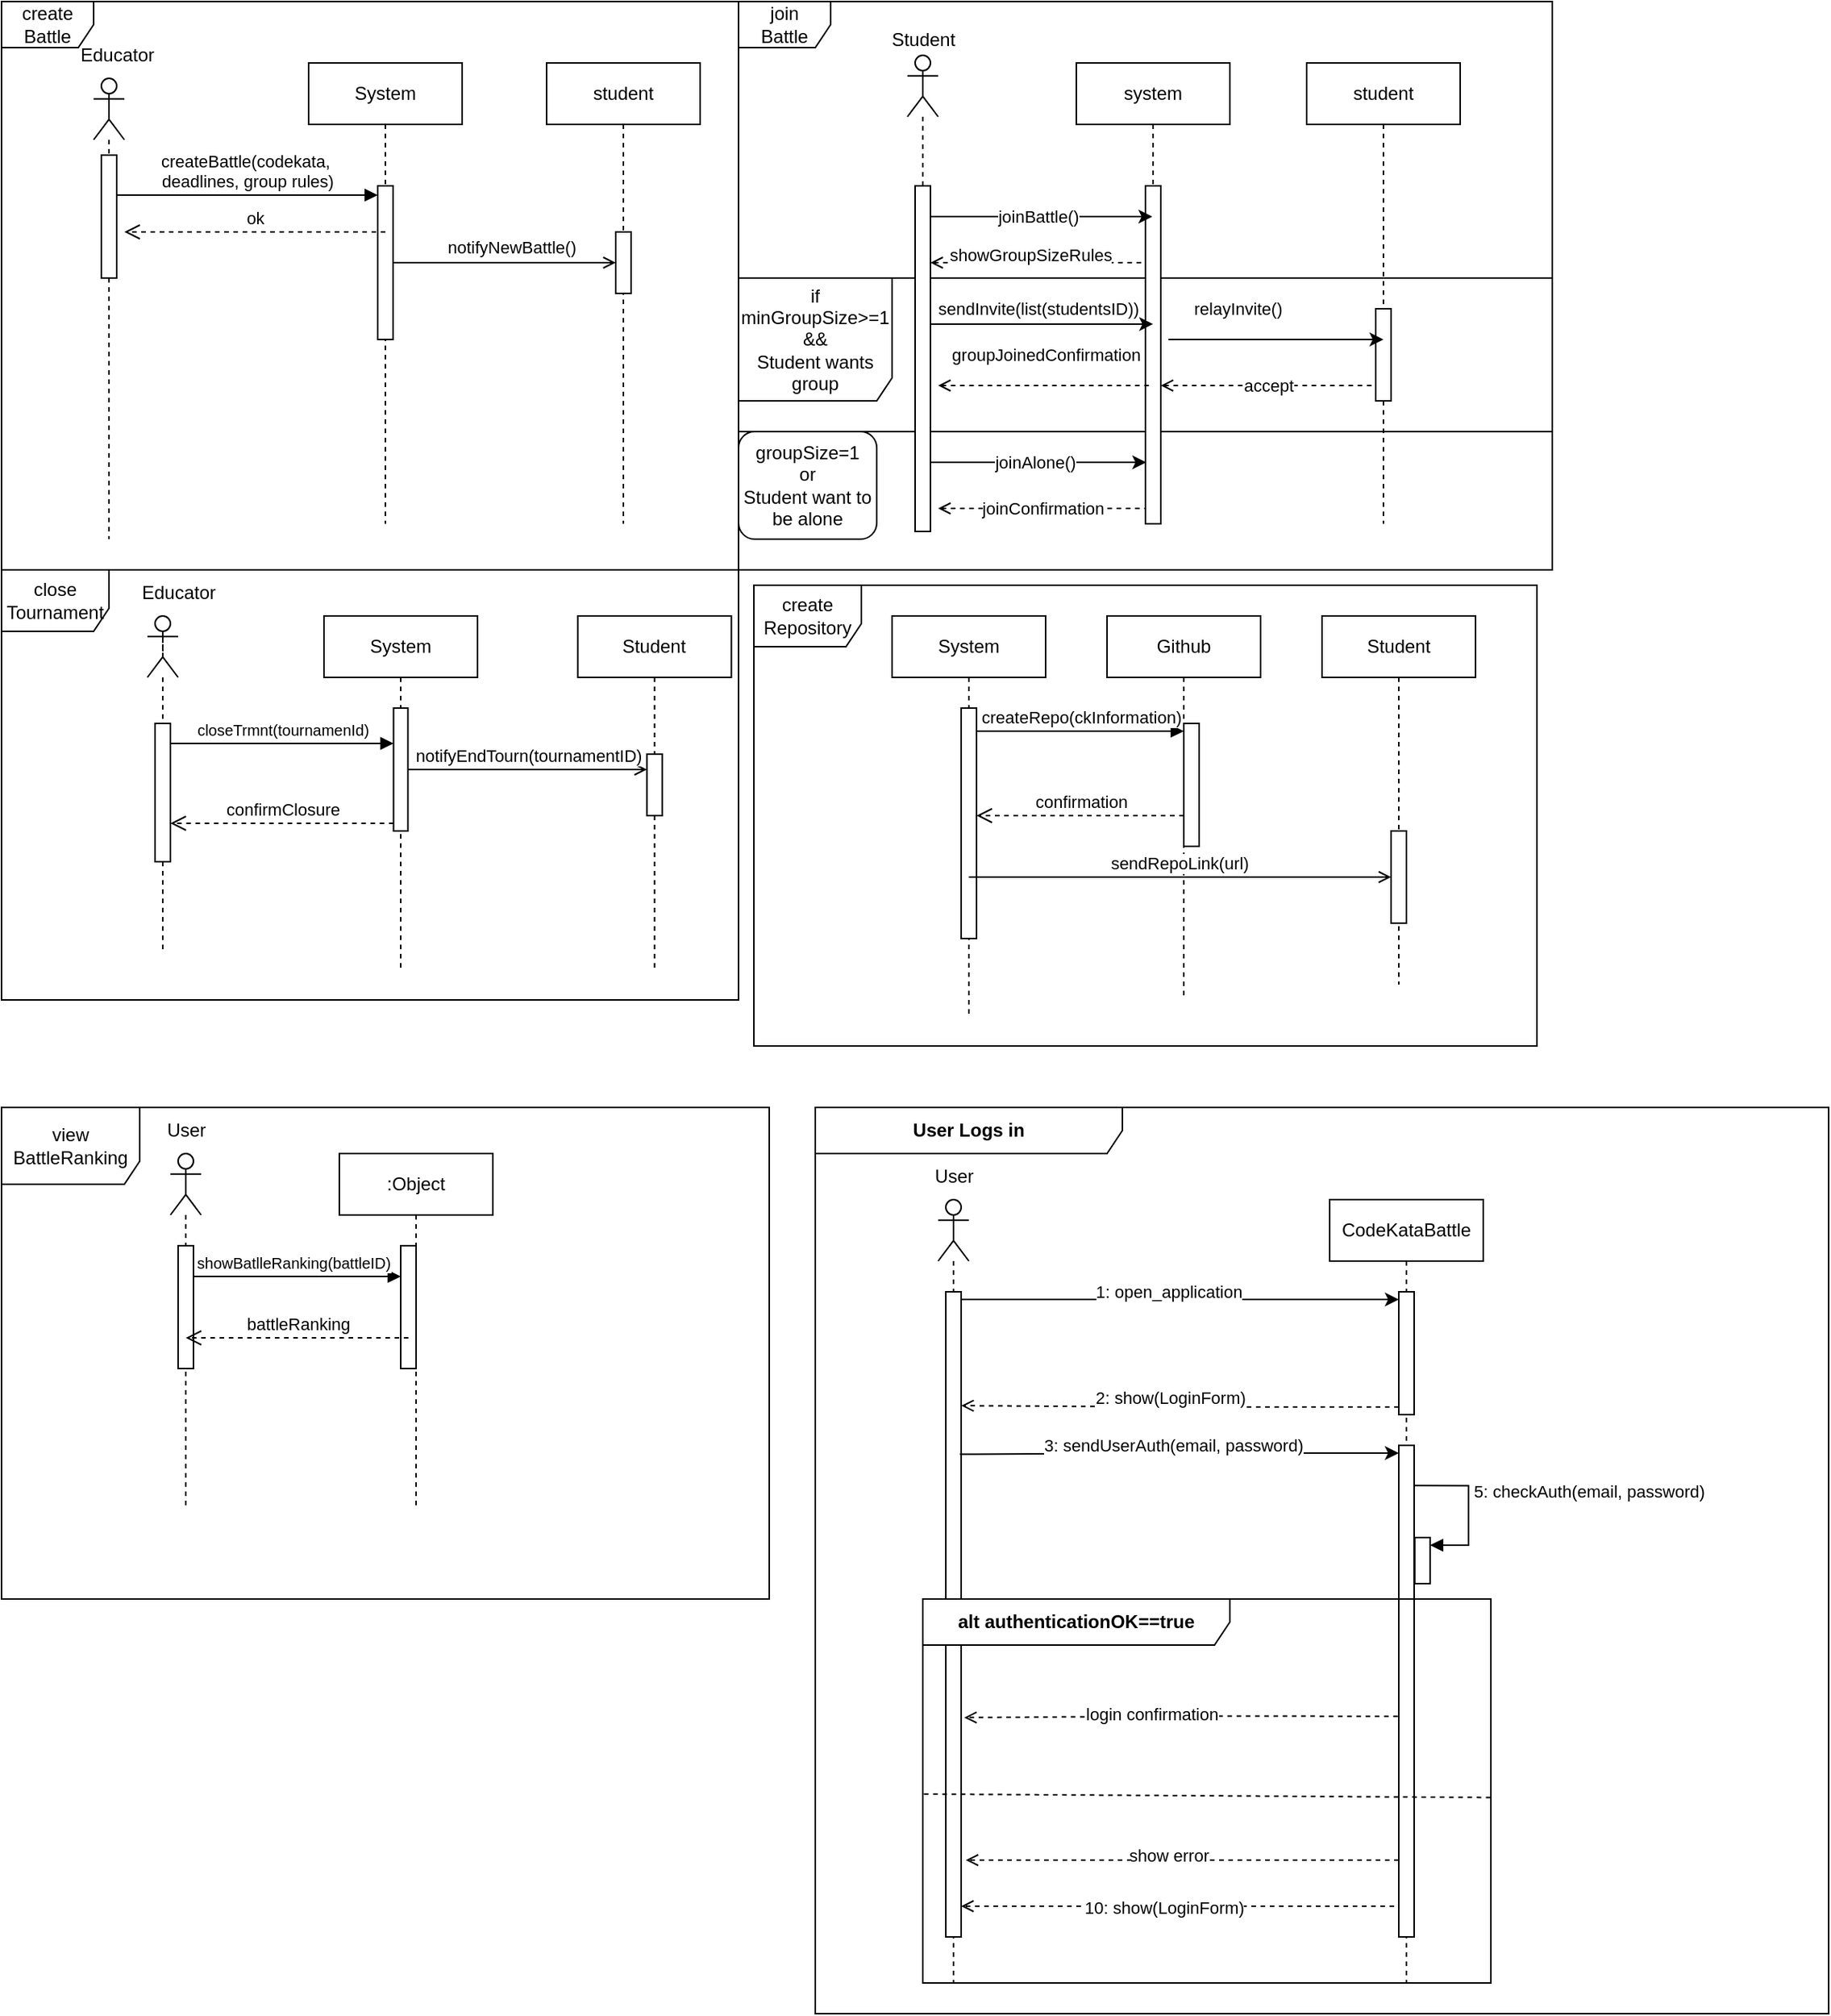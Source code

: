 <mxfile>
    <diagram name="Page-1" id="2YBvvXClWsGukQMizWep">
        <mxGraphModel dx="739" dy="446" grid="1" gridSize="10" guides="1" tooltips="1" connect="1" arrows="1" fold="1" page="1" pageScale="1" pageWidth="850" pageHeight="1100" math="0" shadow="0">
            <root>
                <mxCell id="0"/>
                <mxCell id="1" parent="0"/>
                <mxCell id="16" value="&lt;b&gt;User Logs in&lt;br&gt;&lt;/b&gt;" style="shape=umlFrame;whiteSpace=wrap;html=1;pointerEvents=0;width=200;height=30;" vertex="1" parent="1">
                    <mxGeometry x="550" y="720" width="660" height="590" as="geometry"/>
                </mxCell>
                <mxCell id="ar3UEvt62J7_QRy36t76-14" value="&lt;div&gt;join&lt;/div&gt;&lt;div&gt;Battle&lt;br&gt;&lt;/div&gt;" style="shape=umlFrame;whiteSpace=wrap;html=1;pointerEvents=0;" parent="1" vertex="1">
                    <mxGeometry x="500" width="530" height="370" as="geometry"/>
                </mxCell>
                <mxCell id="ar3UEvt62J7_QRy36t76-5" value="&lt;div&gt;create &lt;br&gt;&lt;/div&gt;&lt;div&gt;Battle&lt;br&gt;&lt;/div&gt;" style="shape=umlFrame;whiteSpace=wrap;html=1;pointerEvents=0;" parent="1" vertex="1">
                    <mxGeometry x="20" width="480" height="370" as="geometry"/>
                </mxCell>
                <mxCell id="ar3UEvt62J7_QRy36t76-15" value="&lt;div&gt;if minGroupSize&amp;gt;=1&lt;/div&gt;&lt;div&gt;&amp;amp;&amp;amp;&lt;/div&gt;&lt;div&gt;Student wants group&lt;br&gt;&lt;/div&gt;" style="shape=umlFrame;whiteSpace=wrap;html=1;pointerEvents=0;width=100;height=80;" parent="1" vertex="1">
                    <mxGeometry x="500" y="180" width="530" height="100" as="geometry"/>
                </mxCell>
                <mxCell id="aM9ryv3xv72pqoxQDRHE-5" value="System" style="shape=umlLifeline;perimeter=lifelinePerimeter;whiteSpace=wrap;html=1;container=0;dropTarget=0;collapsible=0;recursiveResize=0;outlineConnect=0;portConstraint=eastwest;newEdgeStyle={&quot;edgeStyle&quot;:&quot;elbowEdgeStyle&quot;,&quot;elbow&quot;:&quot;vertical&quot;,&quot;curved&quot;:0,&quot;rounded&quot;:0};" parent="1" vertex="1">
                    <mxGeometry x="220" y="40" width="100" height="300" as="geometry"/>
                </mxCell>
                <mxCell id="aM9ryv3xv72pqoxQDRHE-6" value="" style="html=1;points=[];perimeter=orthogonalPerimeter;outlineConnect=0;targetShapes=umlLifeline;portConstraint=eastwest;newEdgeStyle={&quot;edgeStyle&quot;:&quot;elbowEdgeStyle&quot;,&quot;elbow&quot;:&quot;vertical&quot;,&quot;curved&quot;:0,&quot;rounded&quot;:0};" parent="aM9ryv3xv72pqoxQDRHE-5" vertex="1">
                    <mxGeometry x="45" y="80" width="10" height="100" as="geometry"/>
                </mxCell>
                <mxCell id="aM9ryv3xv72pqoxQDRHE-7" value="&lt;div&gt;createBattle(codekata,&amp;nbsp;&lt;/div&gt;&lt;div&gt;deadlines, group rules)&lt;/div&gt;" style="html=1;verticalAlign=bottom;endArrow=block;edgeStyle=elbowEdgeStyle;elbow=horizontal;curved=0;rounded=0;" parent="1" edge="1">
                    <mxGeometry relative="1" as="geometry">
                        <mxPoint x="95" y="126" as="sourcePoint"/>
                        <Array as="points">
                            <mxPoint x="180" y="126"/>
                        </Array>
                        <mxPoint x="265" y="126" as="targetPoint"/>
                    </mxGeometry>
                </mxCell>
                <mxCell id="aM9ryv3xv72pqoxQDRHE-8" value="ok" style="html=1;verticalAlign=bottom;endArrow=open;dashed=1;endSize=8;edgeStyle=elbowEdgeStyle;elbow=vertical;curved=0;rounded=0;" parent="1" edge="1">
                    <mxGeometry relative="1" as="geometry">
                        <mxPoint x="100" y="150" as="targetPoint"/>
                        <Array as="points">
                            <mxPoint x="195" y="150"/>
                        </Array>
                        <mxPoint x="270" y="150" as="sourcePoint"/>
                    </mxGeometry>
                </mxCell>
                <mxCell id="ar3UEvt62J7_QRy36t76-1" value="student" style="shape=umlLifeline;perimeter=lifelinePerimeter;whiteSpace=wrap;html=1;container=1;dropTarget=0;collapsible=0;recursiveResize=0;outlineConnect=0;portConstraint=eastwest;newEdgeStyle={&quot;curved&quot;:0,&quot;rounded&quot;:0};" parent="1" vertex="1">
                    <mxGeometry x="375" y="40" width="100" height="300" as="geometry"/>
                </mxCell>
                <mxCell id="ar3UEvt62J7_QRy36t76-2" value="notifyNewBattle()" style="endArrow=open;html=1;rounded=0;endFill=0;" parent="1" source="aM9ryv3xv72pqoxQDRHE-6" target="6" edge="1">
                    <mxGeometry x="0.039" y="10" width="50" height="50" relative="1" as="geometry">
                        <mxPoint x="280" y="170" as="sourcePoint"/>
                        <mxPoint x="450" y="230" as="targetPoint"/>
                        <Array as="points">
                            <mxPoint x="310" y="170"/>
                        </Array>
                        <mxPoint x="1" as="offset"/>
                    </mxGeometry>
                </mxCell>
                <mxCell id="ar3UEvt62J7_QRy36t76-7" value="system" style="shape=umlLifeline;perimeter=lifelinePerimeter;whiteSpace=wrap;html=1;container=1;dropTarget=0;collapsible=0;recursiveResize=0;outlineConnect=0;portConstraint=eastwest;newEdgeStyle={&quot;curved&quot;:0,&quot;rounded&quot;:0};" parent="1" vertex="1">
                    <mxGeometry x="720" y="40" width="100" height="300" as="geometry"/>
                </mxCell>
                <mxCell id="ar3UEvt62J7_QRy36t76-10" value="" style="html=1;points=[];perimeter=orthogonalPerimeter;outlineConnect=0;targetShapes=umlLifeline;portConstraint=eastwest;newEdgeStyle={&quot;edgeStyle&quot;:&quot;elbowEdgeStyle&quot;,&quot;elbow&quot;:&quot;vertical&quot;,&quot;curved&quot;:0,&quot;rounded&quot;:0};" parent="ar3UEvt62J7_QRy36t76-7" vertex="1">
                    <mxGeometry x="45" y="80" width="10" height="220" as="geometry"/>
                </mxCell>
                <mxCell id="ar3UEvt62J7_QRy36t76-8" value="student" style="shape=umlLifeline;perimeter=lifelinePerimeter;whiteSpace=wrap;html=1;container=1;dropTarget=0;collapsible=0;recursiveResize=0;outlineConnect=0;portConstraint=eastwest;newEdgeStyle={&quot;curved&quot;:0,&quot;rounded&quot;:0};" parent="1" vertex="1">
                    <mxGeometry x="870" y="40" width="100" height="300" as="geometry"/>
                </mxCell>
                <mxCell id="ar3UEvt62J7_QRy36t76-11" value="" style="html=1;points=[];perimeter=orthogonalPerimeter;outlineConnect=0;targetShapes=umlLifeline;portConstraint=eastwest;newEdgeStyle={&quot;edgeStyle&quot;:&quot;elbowEdgeStyle&quot;,&quot;elbow&quot;:&quot;vertical&quot;,&quot;curved&quot;:0,&quot;rounded&quot;:0};" parent="ar3UEvt62J7_QRy36t76-8" vertex="1">
                    <mxGeometry x="45" y="160" width="10" height="60" as="geometry"/>
                </mxCell>
                <mxCell id="ar3UEvt62J7_QRy36t76-12" value="joinBattle()" style="endArrow=classic;html=1;rounded=0;" parent="1" edge="1">
                    <mxGeometry width="50" height="50" relative="1" as="geometry">
                        <mxPoint x="619.5" y="140" as="sourcePoint"/>
                        <mxPoint x="769.5" y="140" as="targetPoint"/>
                    </mxGeometry>
                </mxCell>
                <mxCell id="ar3UEvt62J7_QRy36t76-13" value="showGroupSizeRules" style="endArrow=none;dashed=1;html=1;rounded=0;startArrow=open;startFill=0;" parent="1" edge="1">
                    <mxGeometry x="-0.071" y="5" width="50" height="50" relative="1" as="geometry">
                        <mxPoint x="625" y="170" as="sourcePoint"/>
                        <mxPoint x="765" y="170" as="targetPoint"/>
                        <mxPoint as="offset"/>
                    </mxGeometry>
                </mxCell>
                <mxCell id="ar3UEvt62J7_QRy36t76-16" value="sendInvite(list(studentsID))" style="endArrow=classic;html=1;rounded=0;entryX=0.5;entryY=0.409;entryDx=0;entryDy=0;entryPerimeter=0;" parent="1" source="ar3UEvt62J7_QRy36t76-44" target="ar3UEvt62J7_QRy36t76-10" edge="1">
                    <mxGeometry x="-0.035" y="10" width="50" height="50" relative="1" as="geometry">
                        <mxPoint x="630.5" y="210" as="sourcePoint"/>
                        <mxPoint x="760" y="210" as="targetPoint"/>
                        <mxPoint as="offset"/>
                    </mxGeometry>
                </mxCell>
                <mxCell id="ar3UEvt62J7_QRy36t76-17" value="relayInvite()" style="endArrow=classic;html=1;rounded=0;" parent="1" edge="1">
                    <mxGeometry x="-0.357" y="20" width="50" height="50" relative="1" as="geometry">
                        <mxPoint x="780" y="220" as="sourcePoint"/>
                        <mxPoint x="920" y="220" as="targetPoint"/>
                        <Array as="points">
                            <mxPoint x="820" y="220"/>
                        </Array>
                        <mxPoint as="offset"/>
                    </mxGeometry>
                </mxCell>
                <mxCell id="ar3UEvt62J7_QRy36t76-19" value="groupJoinedConfirmation" style="endArrow=none;dashed=1;html=1;rounded=0;startArrow=open;startFill=0;" parent="1" edge="1">
                    <mxGeometry y="20" width="50" height="50" relative="1" as="geometry">
                        <mxPoint x="630" y="250" as="sourcePoint"/>
                        <mxPoint x="770" y="250" as="targetPoint"/>
                        <mxPoint as="offset"/>
                    </mxGeometry>
                </mxCell>
                <mxCell id="ar3UEvt62J7_QRy36t76-20" value="&lt;div&gt;groupSize=1&lt;/div&gt;&lt;div&gt;or&lt;/div&gt;&lt;div&gt;Student want to be alone&lt;br&gt;&lt;/div&gt;" style="rounded=1;whiteSpace=wrap;html=1;" parent="1" vertex="1">
                    <mxGeometry x="500" y="280" width="90" height="70" as="geometry"/>
                </mxCell>
                <mxCell id="ar3UEvt62J7_QRy36t76-21" value="joinAlone()" style="endArrow=classic;html=1;rounded=0;" parent="1" edge="1">
                    <mxGeometry width="50" height="50" relative="1" as="geometry">
                        <mxPoint x="620" y="300" as="sourcePoint"/>
                        <mxPoint x="765.5" y="300" as="targetPoint"/>
                    </mxGeometry>
                </mxCell>
                <mxCell id="ar3UEvt62J7_QRy36t76-22" value="joinConfirmation" style="endArrow=none;dashed=1;html=1;rounded=0;startArrow=open;startFill=0;" parent="1" target="ar3UEvt62J7_QRy36t76-10" edge="1">
                    <mxGeometry width="50" height="50" relative="1" as="geometry">
                        <mxPoint x="630" y="330" as="sourcePoint"/>
                        <mxPoint x="760" y="330" as="targetPoint"/>
                    </mxGeometry>
                </mxCell>
                <mxCell id="ar3UEvt62J7_QRy36t76-23" value="&lt;div&gt;close&lt;/div&gt;&lt;div&gt;Tournament&lt;br&gt;&lt;/div&gt;" style="shape=umlFrame;whiteSpace=wrap;html=1;pointerEvents=0;width=70;height=40;" parent="1" vertex="1">
                    <mxGeometry x="20" y="370" width="480" height="280" as="geometry"/>
                </mxCell>
                <mxCell id="ar3UEvt62J7_QRy36t76-25" value="System" style="shape=umlLifeline;perimeter=lifelinePerimeter;whiteSpace=wrap;html=1;container=1;dropTarget=0;collapsible=0;recursiveResize=0;outlineConnect=0;portConstraint=eastwest;newEdgeStyle={&quot;curved&quot;:0,&quot;rounded&quot;:0};" parent="1" vertex="1">
                    <mxGeometry x="230" y="400" width="100" height="230" as="geometry"/>
                </mxCell>
                <mxCell id="ar3UEvt62J7_QRy36t76-26" value="Student" style="shape=umlLifeline;perimeter=lifelinePerimeter;whiteSpace=wrap;html=1;container=1;dropTarget=0;collapsible=0;recursiveResize=0;outlineConnect=0;portConstraint=eastwest;newEdgeStyle={&quot;curved&quot;:0,&quot;rounded&quot;:0};" parent="1" vertex="1">
                    <mxGeometry x="395.31" y="400" width="100" height="230" as="geometry"/>
                </mxCell>
                <mxCell id="ar3UEvt62J7_QRy36t76-28" value="&lt;font style=&quot;font-size: 10px;&quot;&gt;closeTrmnt(tournamenId)&lt;/font&gt;" style="html=1;verticalAlign=bottom;endArrow=block;curved=0;rounded=0;" parent="1" source="ar3UEvt62J7_QRy36t76-46" edge="1">
                    <mxGeometry x="0.003" relative="1" as="geometry">
                        <mxPoint x="137.76" y="483" as="sourcePoint"/>
                        <mxPoint x="275.3" y="483" as="targetPoint"/>
                        <mxPoint as="offset"/>
                    </mxGeometry>
                </mxCell>
                <mxCell id="ar3UEvt62J7_QRy36t76-29" value="confirmClosure" style="html=1;verticalAlign=bottom;endArrow=open;dashed=1;endSize=8;curved=0;rounded=0;exitX=0;exitY=1;exitDx=0;exitDy=-5;" parent="1" source="ar3UEvt62J7_QRy36t76-27" target="ar3UEvt62J7_QRy36t76-46" edge="1">
                    <mxGeometry relative="1" as="geometry">
                        <mxPoint x="150" y="535" as="targetPoint"/>
                    </mxGeometry>
                </mxCell>
                <mxCell id="ar3UEvt62J7_QRy36t76-36" value="notifyEndTourn(tournamentID)" style="html=1;verticalAlign=bottom;startArrow=none;startFill=0;endArrow=open;startSize=8;curved=0;rounded=0;endFill=0;" parent="1" source="ar3UEvt62J7_QRy36t76-27" edge="1">
                    <mxGeometry width="60" relative="1" as="geometry">
                        <mxPoint x="300.0" y="500" as="sourcePoint"/>
                        <mxPoint x="440.31" y="500" as="targetPoint"/>
                    </mxGeometry>
                </mxCell>
                <mxCell id="ar3UEvt62J7_QRy36t76-37" value="&lt;div&gt;create&lt;/div&gt;&lt;div&gt;Repository&lt;br&gt;&lt;/div&gt;" style="shape=umlFrame;whiteSpace=wrap;html=1;pointerEvents=0;width=70;height=40;" parent="1" vertex="1">
                    <mxGeometry x="510" y="380" width="510" height="300" as="geometry"/>
                </mxCell>
                <mxCell id="ar3UEvt62J7_QRy36t76-38" value="System" style="shape=umlLifeline;perimeter=lifelinePerimeter;whiteSpace=wrap;html=1;container=1;dropTarget=0;collapsible=0;recursiveResize=0;outlineConnect=0;portConstraint=eastwest;newEdgeStyle={&quot;curved&quot;:0,&quot;rounded&quot;:0};" parent="1" vertex="1">
                    <mxGeometry x="600" y="400" width="100" height="260" as="geometry"/>
                </mxCell>
                <mxCell id="ar3UEvt62J7_QRy36t76-47" value="" style="html=1;points=[[0,0,0,0,5],[0,1,0,0,-5],[1,0,0,0,5],[1,1,0,0,-5]];perimeter=orthogonalPerimeter;outlineConnect=0;targetShapes=umlLifeline;portConstraint=eastwest;newEdgeStyle={&quot;curved&quot;:0,&quot;rounded&quot;:0};" parent="ar3UEvt62J7_QRy36t76-38" vertex="1">
                    <mxGeometry x="45" y="60" width="10" height="150" as="geometry"/>
                </mxCell>
                <mxCell id="ar3UEvt62J7_QRy36t76-39" value="Github" style="shape=umlLifeline;perimeter=lifelinePerimeter;whiteSpace=wrap;html=1;container=1;dropTarget=0;collapsible=0;recursiveResize=0;outlineConnect=0;portConstraint=eastwest;newEdgeStyle={&quot;curved&quot;:0,&quot;rounded&quot;:0};" parent="1" vertex="1">
                    <mxGeometry x="740" y="400" width="100" height="250" as="geometry"/>
                </mxCell>
                <mxCell id="ar3UEvt62J7_QRy36t76-51" value="" style="html=1;points=[[0,0,0,0,5],[0,1,0,0,-5],[1,0,0,0,5],[1,1,0,0,-5]];perimeter=orthogonalPerimeter;outlineConnect=0;targetShapes=umlLifeline;portConstraint=eastwest;newEdgeStyle={&quot;curved&quot;:0,&quot;rounded&quot;:0};" parent="ar3UEvt62J7_QRy36t76-39" vertex="1">
                    <mxGeometry x="50" y="70" width="10" height="80" as="geometry"/>
                </mxCell>
                <mxCell id="ar3UEvt62J7_QRy36t76-40" value="Student" style="shape=umlLifeline;perimeter=lifelinePerimeter;whiteSpace=wrap;html=1;container=1;dropTarget=0;collapsible=0;recursiveResize=0;outlineConnect=0;portConstraint=eastwest;newEdgeStyle={&quot;curved&quot;:0,&quot;rounded&quot;:0};" parent="1" vertex="1">
                    <mxGeometry x="880" y="400" width="100" height="240" as="geometry"/>
                </mxCell>
                <mxCell id="ar3UEvt62J7_QRy36t76-41" value="" style="shape=umlLifeline;perimeter=lifelinePerimeter;whiteSpace=wrap;html=1;container=1;dropTarget=0;collapsible=0;recursiveResize=0;outlineConnect=0;portConstraint=eastwest;newEdgeStyle={&quot;curved&quot;:0,&quot;rounded&quot;:0};participant=umlActor;" parent="1" vertex="1">
                    <mxGeometry x="80" y="50" width="20" height="300" as="geometry"/>
                </mxCell>
                <mxCell id="ar3UEvt62J7_QRy36t76-43" value="" style="html=1;points=[[0,0,0,0,5],[0,1,0,0,-5],[1,0,0,0,5],[1,1,0,0,-5]];perimeter=orthogonalPerimeter;outlineConnect=0;targetShapes=umlLifeline;portConstraint=eastwest;newEdgeStyle={&quot;curved&quot;:0,&quot;rounded&quot;:0};" parent="ar3UEvt62J7_QRy36t76-41" vertex="1">
                    <mxGeometry x="5" y="50" width="10" height="80" as="geometry"/>
                </mxCell>
                <mxCell id="ar3UEvt62J7_QRy36t76-42" value="" style="shape=umlLifeline;perimeter=lifelinePerimeter;whiteSpace=wrap;html=1;container=1;dropTarget=0;collapsible=0;recursiveResize=0;outlineConnect=0;portConstraint=eastwest;newEdgeStyle={&quot;curved&quot;:0,&quot;rounded&quot;:0};participant=umlActor;shadow=0;labelBackgroundColor=none;labelBorderColor=none;" parent="1" vertex="1">
                    <mxGeometry x="610" y="35" width="20" height="310" as="geometry"/>
                </mxCell>
                <mxCell id="ar3UEvt62J7_QRy36t76-44" value="" style="html=1;points=[[0,0,0,0,5],[0,1,0,0,-5],[1,0,0,0,5],[1,1,0,0,-5]];perimeter=orthogonalPerimeter;outlineConnect=0;targetShapes=umlLifeline;portConstraint=eastwest;newEdgeStyle={&quot;curved&quot;:0,&quot;rounded&quot;:0};" parent="ar3UEvt62J7_QRy36t76-42" vertex="1">
                    <mxGeometry x="5" y="85" width="10" height="225" as="geometry"/>
                </mxCell>
                <mxCell id="ar3UEvt62J7_QRy36t76-45" value="Educator" style="shape=umlLifeline;perimeter=lifelinePerimeter;whiteSpace=wrap;html=1;container=1;dropTarget=0;collapsible=0;recursiveResize=0;outlineConnect=0;portConstraint=eastwest;newEdgeStyle={&quot;curved&quot;:0,&quot;rounded&quot;:0};participant=umlActor;fontColor=#FFFFFF;" parent="1" vertex="1">
                    <mxGeometry x="115" y="400" width="20" height="220" as="geometry"/>
                </mxCell>
                <mxCell id="ar3UEvt62J7_QRy36t76-46" value="" style="html=1;points=[[0,0,0,0,5],[0,1,0,0,-5],[1,0,0,0,5],[1,1,0,0,-5]];perimeter=orthogonalPerimeter;outlineConnect=0;targetShapes=umlLifeline;portConstraint=eastwest;newEdgeStyle={&quot;curved&quot;:0,&quot;rounded&quot;:0};" parent="ar3UEvt62J7_QRy36t76-45" vertex="1">
                    <mxGeometry x="5" y="70" width="10" height="90" as="geometry"/>
                </mxCell>
                <mxCell id="ar3UEvt62J7_QRy36t76-52" value="createRepo(ckInformation)" style="html=1;verticalAlign=bottom;endArrow=block;curved=0;rounded=0;entryX=0;entryY=0;entryDx=0;entryDy=5;" parent="1" source="ar3UEvt62J7_QRy36t76-47" target="ar3UEvt62J7_QRy36t76-51" edge="1">
                    <mxGeometry relative="1" as="geometry">
                        <mxPoint x="660" y="475" as="sourcePoint"/>
                    </mxGeometry>
                </mxCell>
                <mxCell id="ar3UEvt62J7_QRy36t76-53" value="confirmation" style="html=1;verticalAlign=bottom;endArrow=open;dashed=1;endSize=8;curved=0;rounded=0;exitX=0;exitY=1;exitDx=0;exitDy=-5;" parent="1" target="ar3UEvt62J7_QRy36t76-47" edge="1">
                    <mxGeometry relative="1" as="geometry">
                        <mxPoint x="660" y="530" as="targetPoint"/>
                        <mxPoint x="790" y="530" as="sourcePoint"/>
                    </mxGeometry>
                </mxCell>
                <mxCell id="ar3UEvt62J7_QRy36t76-55" value="&lt;div&gt;view&lt;/div&gt;&lt;div&gt;BattleRanking&lt;br&gt;&lt;/div&gt;" style="shape=umlFrame;whiteSpace=wrap;html=1;pointerEvents=0;width=90;height=50;" parent="1" vertex="1">
                    <mxGeometry x="20" y="720" width="500" height="320" as="geometry"/>
                </mxCell>
                <mxCell id="ar3UEvt62J7_QRy36t76-57" value="" style="shape=umlLifeline;perimeter=lifelinePerimeter;whiteSpace=wrap;html=1;container=1;dropTarget=0;collapsible=0;recursiveResize=0;outlineConnect=0;portConstraint=eastwest;newEdgeStyle={&quot;curved&quot;:0,&quot;rounded&quot;:0};participant=umlActor;size=40;" parent="1" vertex="1">
                    <mxGeometry x="130" y="750" width="20" height="230" as="geometry"/>
                </mxCell>
                <mxCell id="ar3UEvt62J7_QRy36t76-58" value="" style="html=1;points=[[0,0,0,0,5],[0,1,0,0,-5],[1,0,0,0,5],[1,1,0,0,-5]];perimeter=orthogonalPerimeter;outlineConnect=0;targetShapes=umlLifeline;portConstraint=eastwest;newEdgeStyle={&quot;curved&quot;:0,&quot;rounded&quot;:0};" parent="ar3UEvt62J7_QRy36t76-57" vertex="1">
                    <mxGeometry x="5" y="60" width="10" height="80" as="geometry"/>
                </mxCell>
                <mxCell id="4" value="" style="html=1;points=[[0,0,0,0,5],[0,1,0,0,-5],[1,0,0,0,5],[1,1,0,0,-5]];perimeter=orthogonalPerimeter;outlineConnect=0;targetShapes=umlLifeline;portConstraint=eastwest;newEdgeStyle={&quot;curved&quot;:0,&quot;rounded&quot;:0};" parent="1" vertex="1">
                    <mxGeometry x="925" y="540" width="10" height="60" as="geometry"/>
                </mxCell>
                <mxCell id="ar3UEvt62J7_QRy36t76-63" value=":Object" style="shape=umlLifeline;perimeter=lifelinePerimeter;whiteSpace=wrap;html=1;container=1;dropTarget=0;collapsible=0;recursiveResize=0;outlineConnect=0;portConstraint=eastwest;newEdgeStyle={&quot;curved&quot;:0,&quot;rounded&quot;:0};" parent="1" vertex="1">
                    <mxGeometry x="240" y="750" width="100" height="230" as="geometry"/>
                </mxCell>
                <mxCell id="ar3UEvt62J7_QRy36t76-67" value="" style="html=1;points=[[0,0,0,0,5],[0,1,0,0,-5],[1,0,0,0,5],[1,1,0,0,-5]];perimeter=orthogonalPerimeter;outlineConnect=0;targetShapes=umlLifeline;portConstraint=eastwest;newEdgeStyle={&quot;curved&quot;:0,&quot;rounded&quot;:0};" parent="ar3UEvt62J7_QRy36t76-63" vertex="1">
                    <mxGeometry x="40" y="60" width="10" height="80" as="geometry"/>
                </mxCell>
                <mxCell id="ar3UEvt62J7_QRy36t76-68" value="showBatlleRanking(battleID)" style="html=1;verticalAlign=bottom;endArrow=block;curved=0;rounded=0;entryX=0;entryY=0;entryDx=0;entryDy=5;exitX=1;exitY=0;exitDx=0;exitDy=5;exitPerimeter=0;fontSize=10;" parent="1" edge="1">
                    <mxGeometry x="-0.037" relative="1" as="geometry">
                        <mxPoint x="145" y="830" as="sourcePoint"/>
                        <mxPoint x="280.0" y="830" as="targetPoint"/>
                        <mxPoint as="offset"/>
                    </mxGeometry>
                </mxCell>
                <mxCell id="ar3UEvt62J7_QRy36t76-69" value="battleRanking" style="html=1;verticalAlign=bottom;endArrow=open;dashed=1;endSize=8;curved=0;rounded=0;exitX=0;exitY=1;exitDx=0;exitDy=-5;entryX=0;entryY=1;entryDx=0;entryDy=-5;entryPerimeter=0;" parent="1" edge="1">
                    <mxGeometry relative="1" as="geometry">
                        <mxPoint x="140" y="870" as="targetPoint"/>
                        <mxPoint x="285.0" y="870" as="sourcePoint"/>
                    </mxGeometry>
                </mxCell>
                <mxCell id="ar3UEvt62J7_QRy36t76-18" value="accept" style="endArrow=none;dashed=1;html=1;rounded=0;startArrow=open;startFill=0;" parent="1" source="ar3UEvt62J7_QRy36t76-10" target="ar3UEvt62J7_QRy36t76-11" edge="1">
                    <mxGeometry width="50" height="50" relative="1" as="geometry">
                        <mxPoint x="620" y="180" as="sourcePoint"/>
                        <mxPoint x="670" y="130" as="targetPoint"/>
                        <Array as="points">
                            <mxPoint x="900" y="250"/>
                        </Array>
                    </mxGeometry>
                </mxCell>
                <mxCell id="ar3UEvt62J7_QRy36t76-54" value="sendRepoLink(url)" style="html=1;verticalAlign=bottom;endArrow=open;curved=0;rounded=0;endFill=0;" parent="1" target="4" edge="1">
                    <mxGeometry width="80" relative="1" as="geometry">
                        <mxPoint x="649.949" y="570" as="sourcePoint"/>
                        <mxPoint x="920" y="570" as="targetPoint"/>
                    </mxGeometry>
                </mxCell>
                <mxCell id="5" value="" style="html=1;points=[[0,0,0,0,5],[0,1,0,0,-5],[1,0,0,0,5],[1,1,0,0,-5]];perimeter=orthogonalPerimeter;outlineConnect=0;targetShapes=umlLifeline;portConstraint=eastwest;newEdgeStyle={&quot;curved&quot;:0,&quot;rounded&quot;:0};" parent="1" vertex="1">
                    <mxGeometry x="440.31" y="490" width="10" height="40" as="geometry"/>
                </mxCell>
                <mxCell id="6" value="" style="html=1;points=[[0,0,0,0,5],[0,1,0,0,-5],[1,0,0,0,5],[1,1,0,0,-5]];perimeter=orthogonalPerimeter;outlineConnect=0;targetShapes=umlLifeline;portConstraint=eastwest;newEdgeStyle={&quot;curved&quot;:0,&quot;rounded&quot;:0};" parent="1" vertex="1">
                    <mxGeometry x="420" y="150" width="10" height="40" as="geometry"/>
                </mxCell>
                <mxCell id="10" value="Educator&lt;br&gt;" style="text;html=1;align=center;verticalAlign=middle;resizable=0;points=[];autosize=1;strokeColor=none;fillColor=none;" parent="1" vertex="1">
                    <mxGeometry x="100" y="370" width="70" height="30" as="geometry"/>
                </mxCell>
                <mxCell id="12" value="Educator&lt;br&gt;" style="text;html=1;align=center;verticalAlign=middle;resizable=0;points=[];autosize=1;strokeColor=none;fillColor=none;" parent="1" vertex="1">
                    <mxGeometry x="60" y="20" width="70" height="30" as="geometry"/>
                </mxCell>
                <mxCell id="13" value="Student" style="text;html=1;align=center;verticalAlign=middle;resizable=0;points=[];autosize=1;strokeColor=none;fillColor=none;" parent="1" vertex="1">
                    <mxGeometry x="585" y="10" width="70" height="30" as="geometry"/>
                </mxCell>
                <mxCell id="14" value="User" style="text;html=1;align=center;verticalAlign=middle;resizable=0;points=[];autosize=1;strokeColor=none;fillColor=none;" parent="1" vertex="1">
                    <mxGeometry x="115" y="720" width="50" height="30" as="geometry"/>
                </mxCell>
                <mxCell id="15" value="" style="html=1;verticalAlign=bottom;startArrow=none;startFill=0;endArrow=none;startSize=8;curved=0;rounded=0;endFill=0;" parent="1" target="ar3UEvt62J7_QRy36t76-27" edge="1">
                    <mxGeometry width="60" relative="1" as="geometry">
                        <mxPoint x="279.999" y="509.66" as="sourcePoint"/>
                        <mxPoint x="425" y="509.66" as="targetPoint"/>
                    </mxGeometry>
                </mxCell>
                <mxCell id="ar3UEvt62J7_QRy36t76-27" value="" style="html=1;points=[[0,0,0,0,5],[0,1,0,0,-5],[1,0,0,0,5],[1,1,0,0,-5]];perimeter=orthogonalPerimeter;outlineConnect=0;targetShapes=umlLifeline;portConstraint=eastwest;newEdgeStyle={&quot;curved&quot;:0,&quot;rounded&quot;:0};" parent="1" vertex="1">
                    <mxGeometry x="275.3" y="460" width="9.39" height="80" as="geometry"/>
                </mxCell>
                <mxCell id="17" value="" style="shape=umlLifeline;perimeter=lifelinePerimeter;whiteSpace=wrap;html=1;container=1;dropTarget=0;collapsible=0;recursiveResize=0;outlineConnect=0;portConstraint=eastwest;newEdgeStyle={&quot;curved&quot;:0,&quot;rounded&quot;:0};participant=umlActor;" vertex="1" parent="1">
                    <mxGeometry x="630" y="780" width="20" height="510" as="geometry"/>
                </mxCell>
                <mxCell id="18" value="" style="html=1;points=[[0,0,0,0,5],[0,0.5,0,0,0],[0,1,0,0,-5],[1,0,0,0,5],[1,0.5,0,0,0],[1,1,0,0,-5]];perimeter=orthogonalPerimeter;outlineConnect=0;targetShapes=umlLifeline;portConstraint=eastwest;newEdgeStyle={&quot;curved&quot;:0,&quot;rounded&quot;:0};" vertex="1" parent="17">
                    <mxGeometry x="5" y="60" width="10" height="420" as="geometry"/>
                </mxCell>
                <mxCell id="19" value="CodeKataBattle" style="shape=umlLifeline;perimeter=lifelinePerimeter;whiteSpace=wrap;html=1;container=1;dropTarget=0;collapsible=0;recursiveResize=0;outlineConnect=0;portConstraint=eastwest;newEdgeStyle={&quot;curved&quot;:0,&quot;rounded&quot;:0};" vertex="1" parent="1">
                    <mxGeometry x="885" y="780" width="100" height="510" as="geometry"/>
                </mxCell>
                <mxCell id="20" value="" style="html=1;points=[[0,0,0,0,5],[0,1,0,0,-5],[1,0,0,0,5],[1,1,0,0,-5]];perimeter=orthogonalPerimeter;outlineConnect=0;targetShapes=umlLifeline;portConstraint=eastwest;newEdgeStyle={&quot;curved&quot;:0,&quot;rounded&quot;:0};" vertex="1" parent="19">
                    <mxGeometry x="45" y="60" width="10" height="80" as="geometry"/>
                </mxCell>
                <mxCell id="21" value="" style="html=1;points=[[0,0,0,0,5],[0,1,0,0,-5],[1,0,0,0,5],[1,1,0,0,-5]];perimeter=orthogonalPerimeter;outlineConnect=0;targetShapes=umlLifeline;portConstraint=eastwest;newEdgeStyle={&quot;curved&quot;:0,&quot;rounded&quot;:0};" vertex="1" parent="19">
                    <mxGeometry x="55.4" y="220" width="10" height="30" as="geometry"/>
                </mxCell>
                <mxCell id="22" value="5: checkAuth(email, password)" style="html=1;align=left;spacingLeft=2;endArrow=block;rounded=0;edgeStyle=orthogonalEdgeStyle;curved=0;rounded=0;exitX=0.546;exitY=0.365;exitDx=0;exitDy=0;exitPerimeter=0;entryX=1;entryY=0;entryDx=0;entryDy=5;entryPerimeter=0;" edge="1" parent="19" target="21">
                    <mxGeometry x="-0.21" relative="1" as="geometry">
                        <mxPoint x="55.0" y="186.15" as="sourcePoint"/>
                        <Array as="points">
                            <mxPoint x="90.4" y="186"/>
                            <mxPoint x="90.4" y="225"/>
                        </Array>
                        <mxPoint as="offset"/>
                    </mxGeometry>
                </mxCell>
                <mxCell id="23" style="edgeStyle=orthogonalEdgeStyle;rounded=0;orthogonalLoop=1;jettySize=auto;html=1;curved=0;exitX=1;exitY=0;exitDx=0;exitDy=5;exitPerimeter=0;entryX=0;entryY=0;entryDx=0;entryDy=5;entryPerimeter=0;" edge="1" parent="1" source="18" target="20">
                    <mxGeometry relative="1" as="geometry"/>
                </mxCell>
                <mxCell id="24" value="1: open_application" style="edgeLabel;html=1;align=center;verticalAlign=middle;resizable=0;points=[];" vertex="1" connectable="0" parent="23">
                    <mxGeometry x="-0.192" relative="1" as="geometry">
                        <mxPoint x="20" y="-5" as="offset"/>
                    </mxGeometry>
                </mxCell>
                <mxCell id="25" style="edgeStyle=orthogonalEdgeStyle;rounded=0;orthogonalLoop=1;jettySize=auto;html=1;curved=0;exitX=0;exitY=1;exitDx=0;exitDy=-5;exitPerimeter=0;dashed=1;endArrow=open;endFill=0;entryX=0.755;entryY=0.263;entryDx=0;entryDy=0;entryPerimeter=0;" edge="1" parent="1" source="20" target="17">
                    <mxGeometry relative="1" as="geometry">
                        <mxPoint x="660" y="915" as="targetPoint"/>
                    </mxGeometry>
                </mxCell>
                <mxCell id="26" value="2: show(LoginForm)" style="edgeLabel;html=1;align=center;verticalAlign=middle;resizable=0;points=[];" vertex="1" connectable="0" parent="25">
                    <mxGeometry x="0.155" y="1" relative="1" as="geometry">
                        <mxPoint x="15" y="-6" as="offset"/>
                    </mxGeometry>
                </mxCell>
                <mxCell id="27" style="edgeStyle=orthogonalEdgeStyle;rounded=0;orthogonalLoop=1;jettySize=auto;html=1;curved=0;entryX=0.707;entryY=0.325;entryDx=0;entryDy=0;entryPerimeter=0;startArrow=classic;startFill=1;endArrow=none;endFill=0;exitX=0;exitY=0;exitDx=0;exitDy=5;exitPerimeter=0;" edge="1" parent="1" source="32" target="17">
                    <mxGeometry relative="1" as="geometry">
                        <mxPoint x="920" y="945" as="sourcePoint"/>
                    </mxGeometry>
                </mxCell>
                <mxCell id="28" value="3: sendUserAuth(email, password)" style="edgeLabel;html=1;align=center;verticalAlign=middle;resizable=0;points=[];" vertex="1" connectable="0" parent="27">
                    <mxGeometry x="0.032" relative="1" as="geometry">
                        <mxPoint y="-6" as="offset"/>
                    </mxGeometry>
                </mxCell>
                <mxCell id="30" style="edgeStyle=orthogonalEdgeStyle;rounded=0;orthogonalLoop=1;jettySize=auto;html=1;curved=0;entryX=1.2;entryY=0.66;entryDx=0;entryDy=0;entryPerimeter=0;exitX=-0.062;exitY=0.551;exitDx=0;exitDy=0;exitPerimeter=0;dashed=1;endArrow=open;endFill=0;" edge="1" parent="1" source="32" target="18">
                    <mxGeometry relative="1" as="geometry"/>
                </mxCell>
                <mxCell id="31" value="login confirmation" style="edgeLabel;html=1;align=center;verticalAlign=middle;resizable=0;points=[];" vertex="1" connectable="0" parent="30">
                    <mxGeometry x="0.143" y="-2" relative="1" as="geometry">
                        <mxPoint as="offset"/>
                    </mxGeometry>
                </mxCell>
                <mxCell id="32" value="" style="html=1;points=[[0,0,0,0,5],[0,1,0,0,-5],[1,0,0,0,5],[1,1,0,0,-5]];perimeter=orthogonalPerimeter;outlineConnect=0;targetShapes=umlLifeline;portConstraint=eastwest;newEdgeStyle={&quot;curved&quot;:0,&quot;rounded&quot;:0};" vertex="1" parent="1">
                    <mxGeometry x="930" y="940" width="10" height="320" as="geometry"/>
                </mxCell>
                <mxCell id="33" value="" style="endArrow=none;dashed=1;html=1;rounded=0;entryX=1.006;entryY=0.517;entryDx=0;entryDy=0;entryPerimeter=0;exitX=0.002;exitY=0.508;exitDx=0;exitDy=0;exitPerimeter=0;" edge="1" parent="1" source="29" target="29">
                    <mxGeometry width="50" height="50" relative="1" as="geometry">
                        <mxPoint x="620" y="1100" as="sourcePoint"/>
                        <mxPoint x="670" y="1050" as="targetPoint"/>
                    </mxGeometry>
                </mxCell>
                <mxCell id="34" style="edgeStyle=orthogonalEdgeStyle;rounded=0;orthogonalLoop=1;jettySize=auto;html=1;curved=0;entryX=1.248;entryY=0.657;entryDx=0;entryDy=0;entryPerimeter=0;exitX=-0.062;exitY=0.551;exitDx=0;exitDy=0;exitPerimeter=0;dashed=1;endArrow=open;endFill=0;" edge="1" parent="1">
                    <mxGeometry relative="1" as="geometry">
                        <mxPoint x="930" y="1210" as="sourcePoint"/>
                        <mxPoint x="648" y="1210" as="targetPoint"/>
                    </mxGeometry>
                </mxCell>
                <mxCell id="35" value="show error" style="edgeLabel;html=1;align=center;verticalAlign=middle;resizable=0;points=[];" vertex="1" connectable="0" parent="34">
                    <mxGeometry x="0.423" y="-3" relative="1" as="geometry">
                        <mxPoint x="50" as="offset"/>
                    </mxGeometry>
                </mxCell>
                <mxCell id="36" style="edgeStyle=orthogonalEdgeStyle;rounded=0;orthogonalLoop=1;jettySize=auto;html=1;curved=0;entryX=1.248;entryY=0.657;entryDx=0;entryDy=0;entryPerimeter=0;exitX=-0.062;exitY=0.551;exitDx=0;exitDy=0;exitPerimeter=0;dashed=1;endArrow=open;endFill=0;" edge="1" parent="1">
                    <mxGeometry relative="1" as="geometry">
                        <mxPoint x="927" y="1240" as="sourcePoint"/>
                        <mxPoint x="645" y="1240" as="targetPoint"/>
                    </mxGeometry>
                </mxCell>
                <mxCell id="37" value="10: show(LoginForm)" style="edgeLabel;html=1;align=center;verticalAlign=middle;resizable=0;points=[];" vertex="1" connectable="0" parent="36">
                    <mxGeometry x="0.24" y="1" relative="1" as="geometry">
                        <mxPoint x="25" as="offset"/>
                    </mxGeometry>
                </mxCell>
                <mxCell id="38" value="User" style="text;html=1;align=center;verticalAlign=middle;resizable=0;points=[];autosize=1;strokeColor=none;fillColor=none;" vertex="1" parent="1">
                    <mxGeometry x="615" y="750" width="50" height="30" as="geometry"/>
                </mxCell>
                <mxCell id="29" value="&lt;b&gt;alt authenticationOK==true&lt;br&gt;&lt;/b&gt;" style="shape=umlFrame;whiteSpace=wrap;html=1;pointerEvents=0;width=200;height=30;" vertex="1" parent="1">
                    <mxGeometry x="620" y="1040" width="370" height="250" as="geometry"/>
                </mxCell>
            </root>
        </mxGraphModel>
    </diagram>
</mxfile>